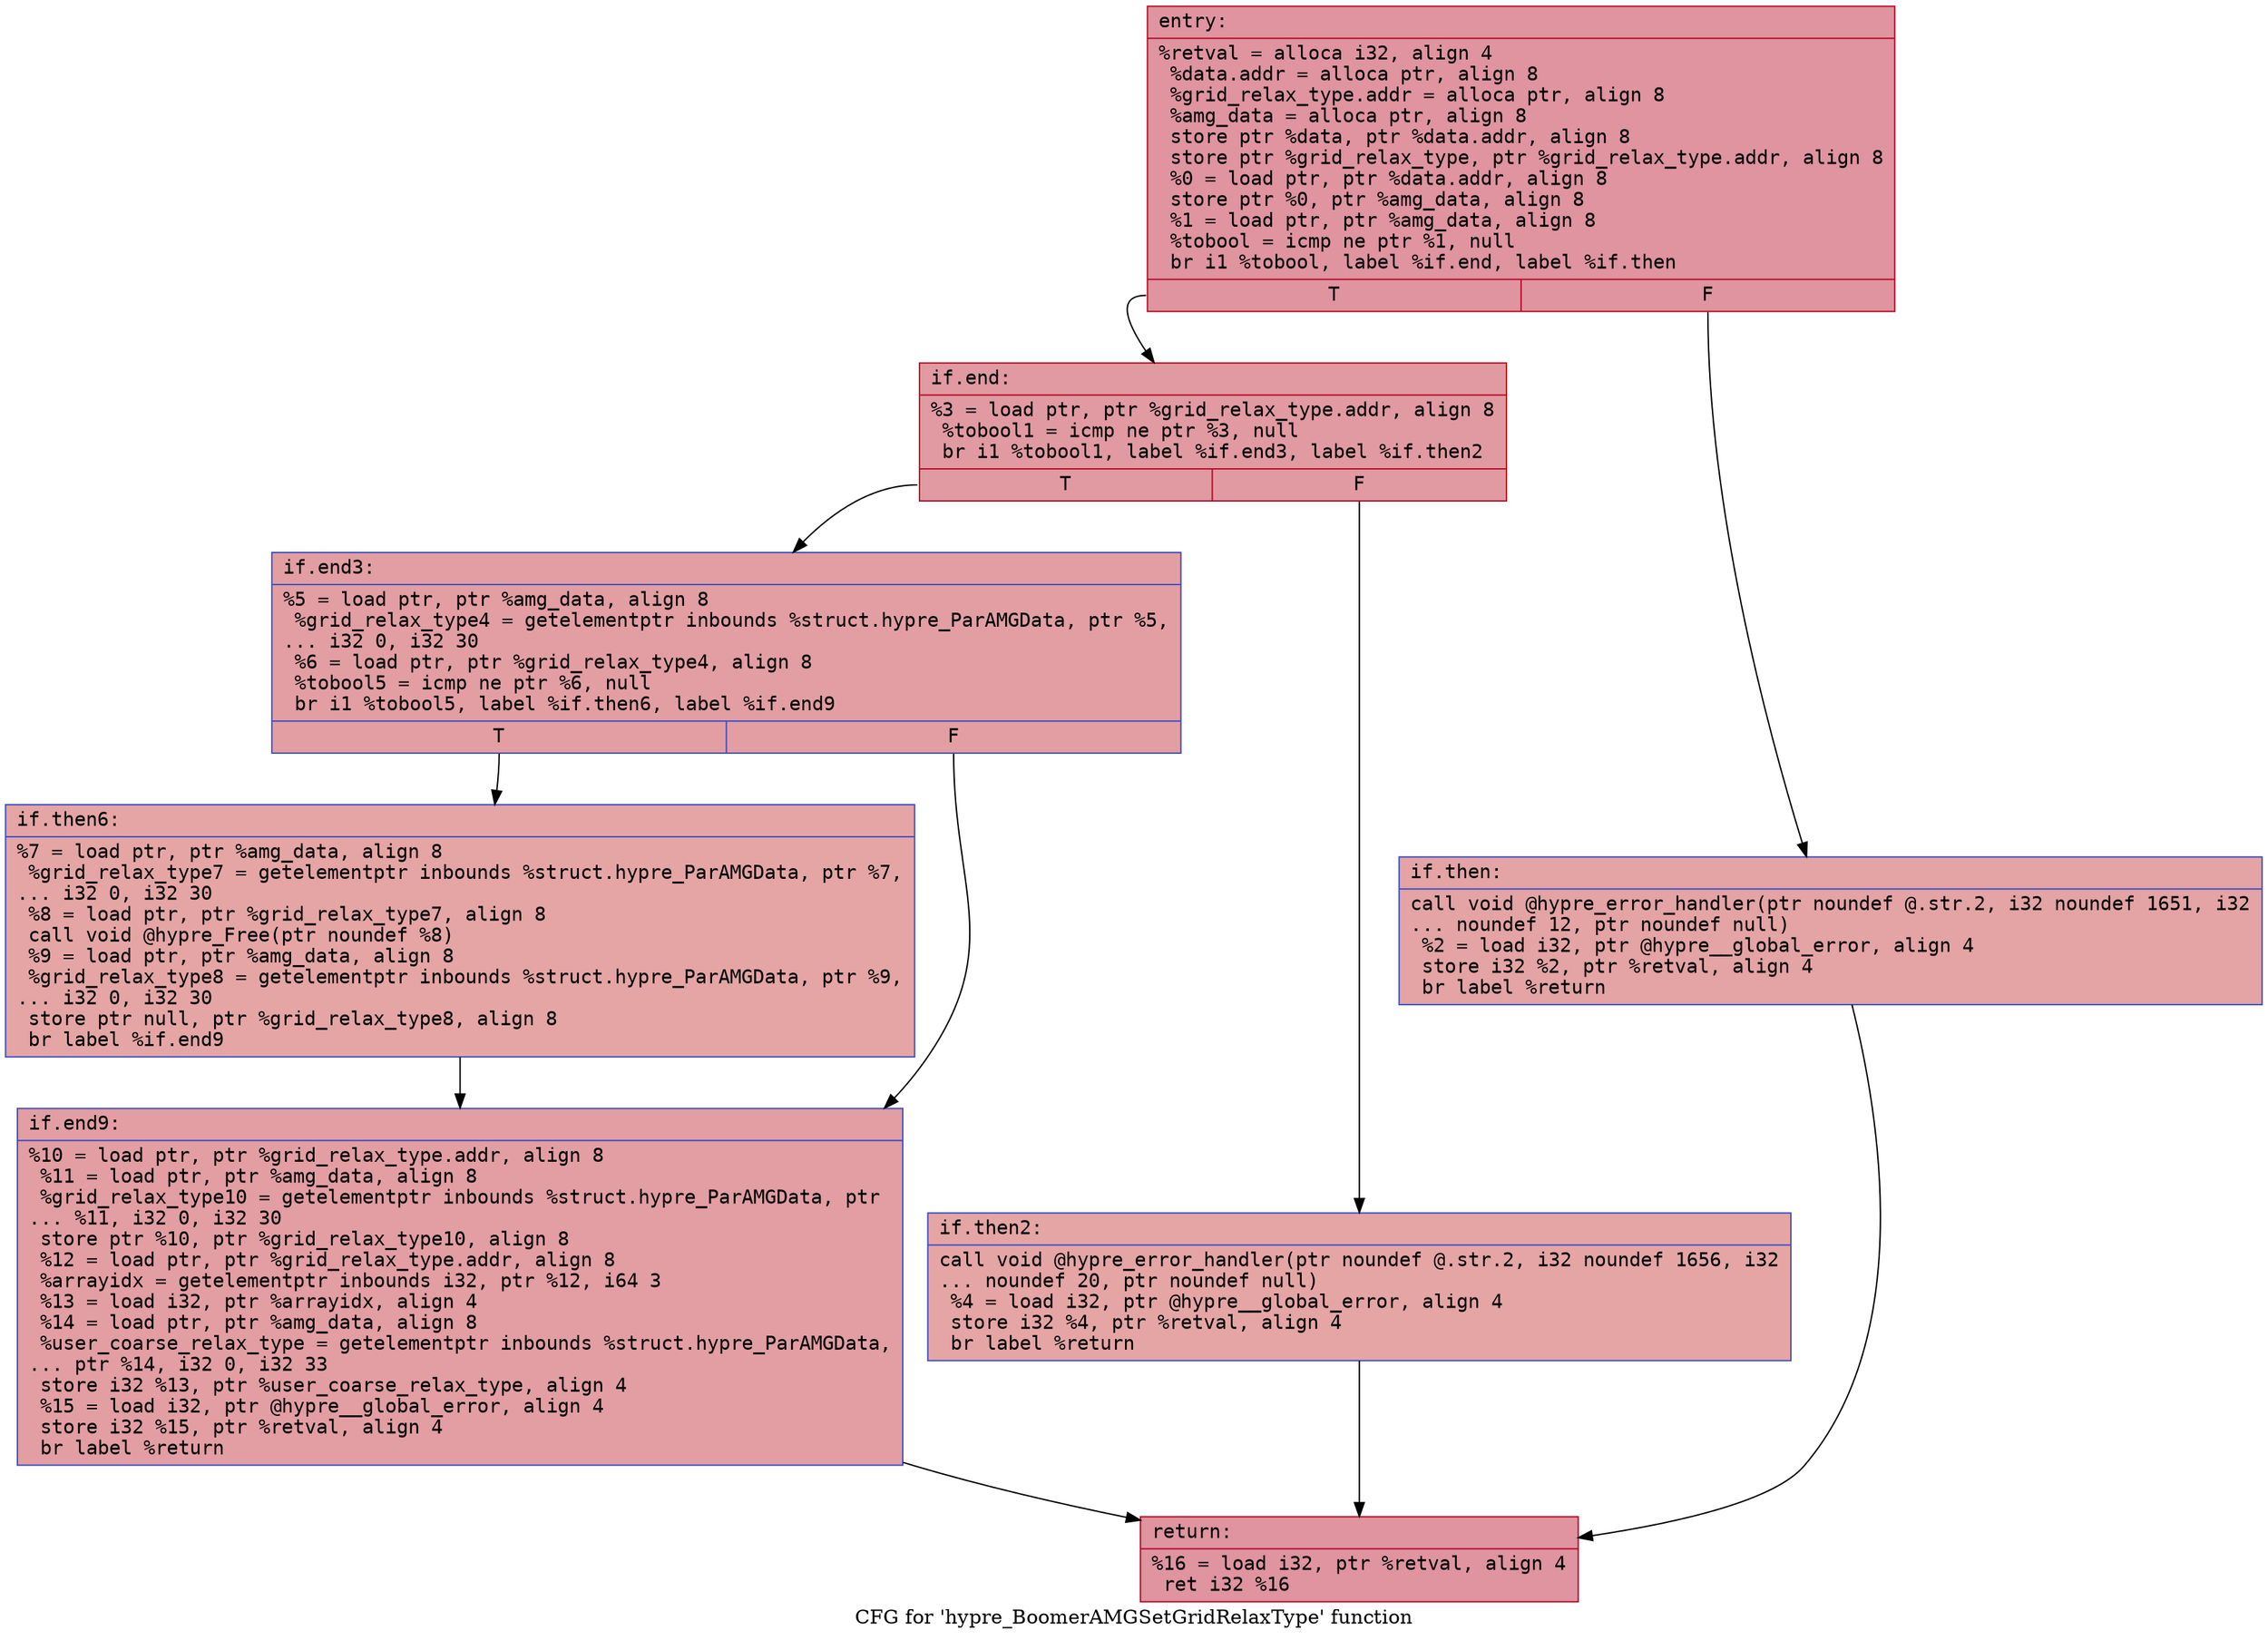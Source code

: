 digraph "CFG for 'hypre_BoomerAMGSetGridRelaxType' function" {
	label="CFG for 'hypre_BoomerAMGSetGridRelaxType' function";

	Node0x55fa80a80fd0 [shape=record,color="#b70d28ff", style=filled, fillcolor="#b70d2870" fontname="Courier",label="{entry:\l|  %retval = alloca i32, align 4\l  %data.addr = alloca ptr, align 8\l  %grid_relax_type.addr = alloca ptr, align 8\l  %amg_data = alloca ptr, align 8\l  store ptr %data, ptr %data.addr, align 8\l  store ptr %grid_relax_type, ptr %grid_relax_type.addr, align 8\l  %0 = load ptr, ptr %data.addr, align 8\l  store ptr %0, ptr %amg_data, align 8\l  %1 = load ptr, ptr %amg_data, align 8\l  %tobool = icmp ne ptr %1, null\l  br i1 %tobool, label %if.end, label %if.then\l|{<s0>T|<s1>F}}"];
	Node0x55fa80a80fd0:s0 -> Node0x55fa80a816a0[tooltip="entry -> if.end\nProbability 62.50%" ];
	Node0x55fa80a80fd0:s1 -> Node0x55fa80a81710[tooltip="entry -> if.then\nProbability 37.50%" ];
	Node0x55fa80a81710 [shape=record,color="#3d50c3ff", style=filled, fillcolor="#c32e3170" fontname="Courier",label="{if.then:\l|  call void @hypre_error_handler(ptr noundef @.str.2, i32 noundef 1651, i32\l... noundef 12, ptr noundef null)\l  %2 = load i32, ptr @hypre__global_error, align 4\l  store i32 %2, ptr %retval, align 4\l  br label %return\l}"];
	Node0x55fa80a81710 -> Node0x55fa80a81b40[tooltip="if.then -> return\nProbability 100.00%" ];
	Node0x55fa80a816a0 [shape=record,color="#b70d28ff", style=filled, fillcolor="#bb1b2c70" fontname="Courier",label="{if.end:\l|  %3 = load ptr, ptr %grid_relax_type.addr, align 8\l  %tobool1 = icmp ne ptr %3, null\l  br i1 %tobool1, label %if.end3, label %if.then2\l|{<s0>T|<s1>F}}"];
	Node0x55fa80a816a0:s0 -> Node0x55fa80a81d10[tooltip="if.end -> if.end3\nProbability 62.50%" ];
	Node0x55fa80a816a0:s1 -> Node0x55fa80a80ea0[tooltip="if.end -> if.then2\nProbability 37.50%" ];
	Node0x55fa80a80ea0 [shape=record,color="#3d50c3ff", style=filled, fillcolor="#c5333470" fontname="Courier",label="{if.then2:\l|  call void @hypre_error_handler(ptr noundef @.str.2, i32 noundef 1656, i32\l... noundef 20, ptr noundef null)\l  %4 = load i32, ptr @hypre__global_error, align 4\l  store i32 %4, ptr %retval, align 4\l  br label %return\l}"];
	Node0x55fa80a80ea0 -> Node0x55fa80a81b40[tooltip="if.then2 -> return\nProbability 100.00%" ];
	Node0x55fa80a81d10 [shape=record,color="#3d50c3ff", style=filled, fillcolor="#be242e70" fontname="Courier",label="{if.end3:\l|  %5 = load ptr, ptr %amg_data, align 8\l  %grid_relax_type4 = getelementptr inbounds %struct.hypre_ParAMGData, ptr %5,\l... i32 0, i32 30\l  %6 = load ptr, ptr %grid_relax_type4, align 8\l  %tobool5 = icmp ne ptr %6, null\l  br i1 %tobool5, label %if.then6, label %if.end9\l|{<s0>T|<s1>F}}"];
	Node0x55fa80a81d10:s0 -> Node0x55fa80a825d0[tooltip="if.end3 -> if.then6\nProbability 62.50%" ];
	Node0x55fa80a81d10:s1 -> Node0x55fa80a82620[tooltip="if.end3 -> if.end9\nProbability 37.50%" ];
	Node0x55fa80a825d0 [shape=record,color="#3d50c3ff", style=filled, fillcolor="#c5333470" fontname="Courier",label="{if.then6:\l|  %7 = load ptr, ptr %amg_data, align 8\l  %grid_relax_type7 = getelementptr inbounds %struct.hypre_ParAMGData, ptr %7,\l... i32 0, i32 30\l  %8 = load ptr, ptr %grid_relax_type7, align 8\l  call void @hypre_Free(ptr noundef %8)\l  %9 = load ptr, ptr %amg_data, align 8\l  %grid_relax_type8 = getelementptr inbounds %struct.hypre_ParAMGData, ptr %9,\l... i32 0, i32 30\l  store ptr null, ptr %grid_relax_type8, align 8\l  br label %if.end9\l}"];
	Node0x55fa80a825d0 -> Node0x55fa80a82620[tooltip="if.then6 -> if.end9\nProbability 100.00%" ];
	Node0x55fa80a82620 [shape=record,color="#3d50c3ff", style=filled, fillcolor="#be242e70" fontname="Courier",label="{if.end9:\l|  %10 = load ptr, ptr %grid_relax_type.addr, align 8\l  %11 = load ptr, ptr %amg_data, align 8\l  %grid_relax_type10 = getelementptr inbounds %struct.hypre_ParAMGData, ptr\l... %11, i32 0, i32 30\l  store ptr %10, ptr %grid_relax_type10, align 8\l  %12 = load ptr, ptr %grid_relax_type.addr, align 8\l  %arrayidx = getelementptr inbounds i32, ptr %12, i64 3\l  %13 = load i32, ptr %arrayidx, align 4\l  %14 = load ptr, ptr %amg_data, align 8\l  %user_coarse_relax_type = getelementptr inbounds %struct.hypre_ParAMGData,\l... ptr %14, i32 0, i32 33\l  store i32 %13, ptr %user_coarse_relax_type, align 4\l  %15 = load i32, ptr @hypre__global_error, align 4\l  store i32 %15, ptr %retval, align 4\l  br label %return\l}"];
	Node0x55fa80a82620 -> Node0x55fa80a81b40[tooltip="if.end9 -> return\nProbability 100.00%" ];
	Node0x55fa80a81b40 [shape=record,color="#b70d28ff", style=filled, fillcolor="#b70d2870" fontname="Courier",label="{return:\l|  %16 = load i32, ptr %retval, align 4\l  ret i32 %16\l}"];
}
